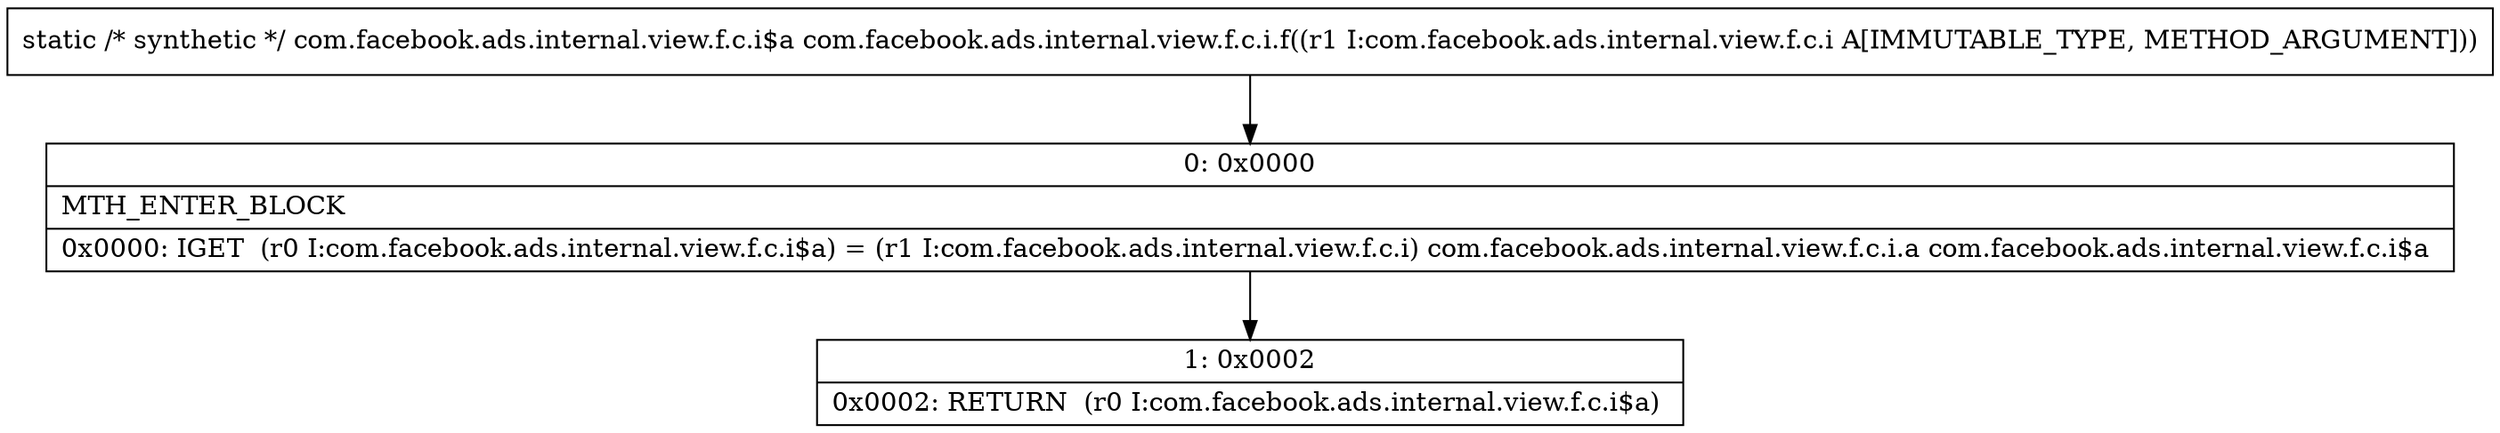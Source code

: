 digraph "CFG forcom.facebook.ads.internal.view.f.c.i.f(Lcom\/facebook\/ads\/internal\/view\/f\/c\/i;)Lcom\/facebook\/ads\/internal\/view\/f\/c\/i$a;" {
Node_0 [shape=record,label="{0\:\ 0x0000|MTH_ENTER_BLOCK\l|0x0000: IGET  (r0 I:com.facebook.ads.internal.view.f.c.i$a) = (r1 I:com.facebook.ads.internal.view.f.c.i) com.facebook.ads.internal.view.f.c.i.a com.facebook.ads.internal.view.f.c.i$a \l}"];
Node_1 [shape=record,label="{1\:\ 0x0002|0x0002: RETURN  (r0 I:com.facebook.ads.internal.view.f.c.i$a) \l}"];
MethodNode[shape=record,label="{static \/* synthetic *\/ com.facebook.ads.internal.view.f.c.i$a com.facebook.ads.internal.view.f.c.i.f((r1 I:com.facebook.ads.internal.view.f.c.i A[IMMUTABLE_TYPE, METHOD_ARGUMENT])) }"];
MethodNode -> Node_0;
Node_0 -> Node_1;
}

